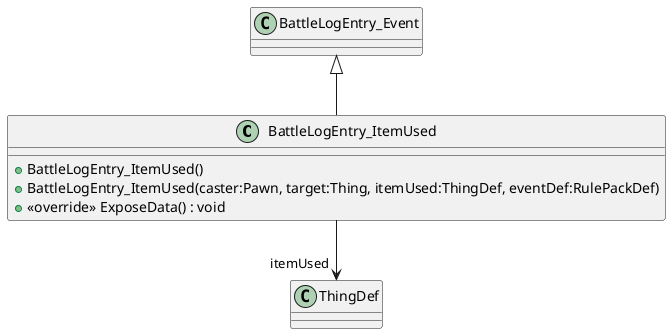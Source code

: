 @startuml
class BattleLogEntry_ItemUsed {
    + BattleLogEntry_ItemUsed()
    + BattleLogEntry_ItemUsed(caster:Pawn, target:Thing, itemUsed:ThingDef, eventDef:RulePackDef)
    + <<override>> ExposeData() : void
}
BattleLogEntry_Event <|-- BattleLogEntry_ItemUsed
BattleLogEntry_ItemUsed --> "itemUsed" ThingDef
@enduml
